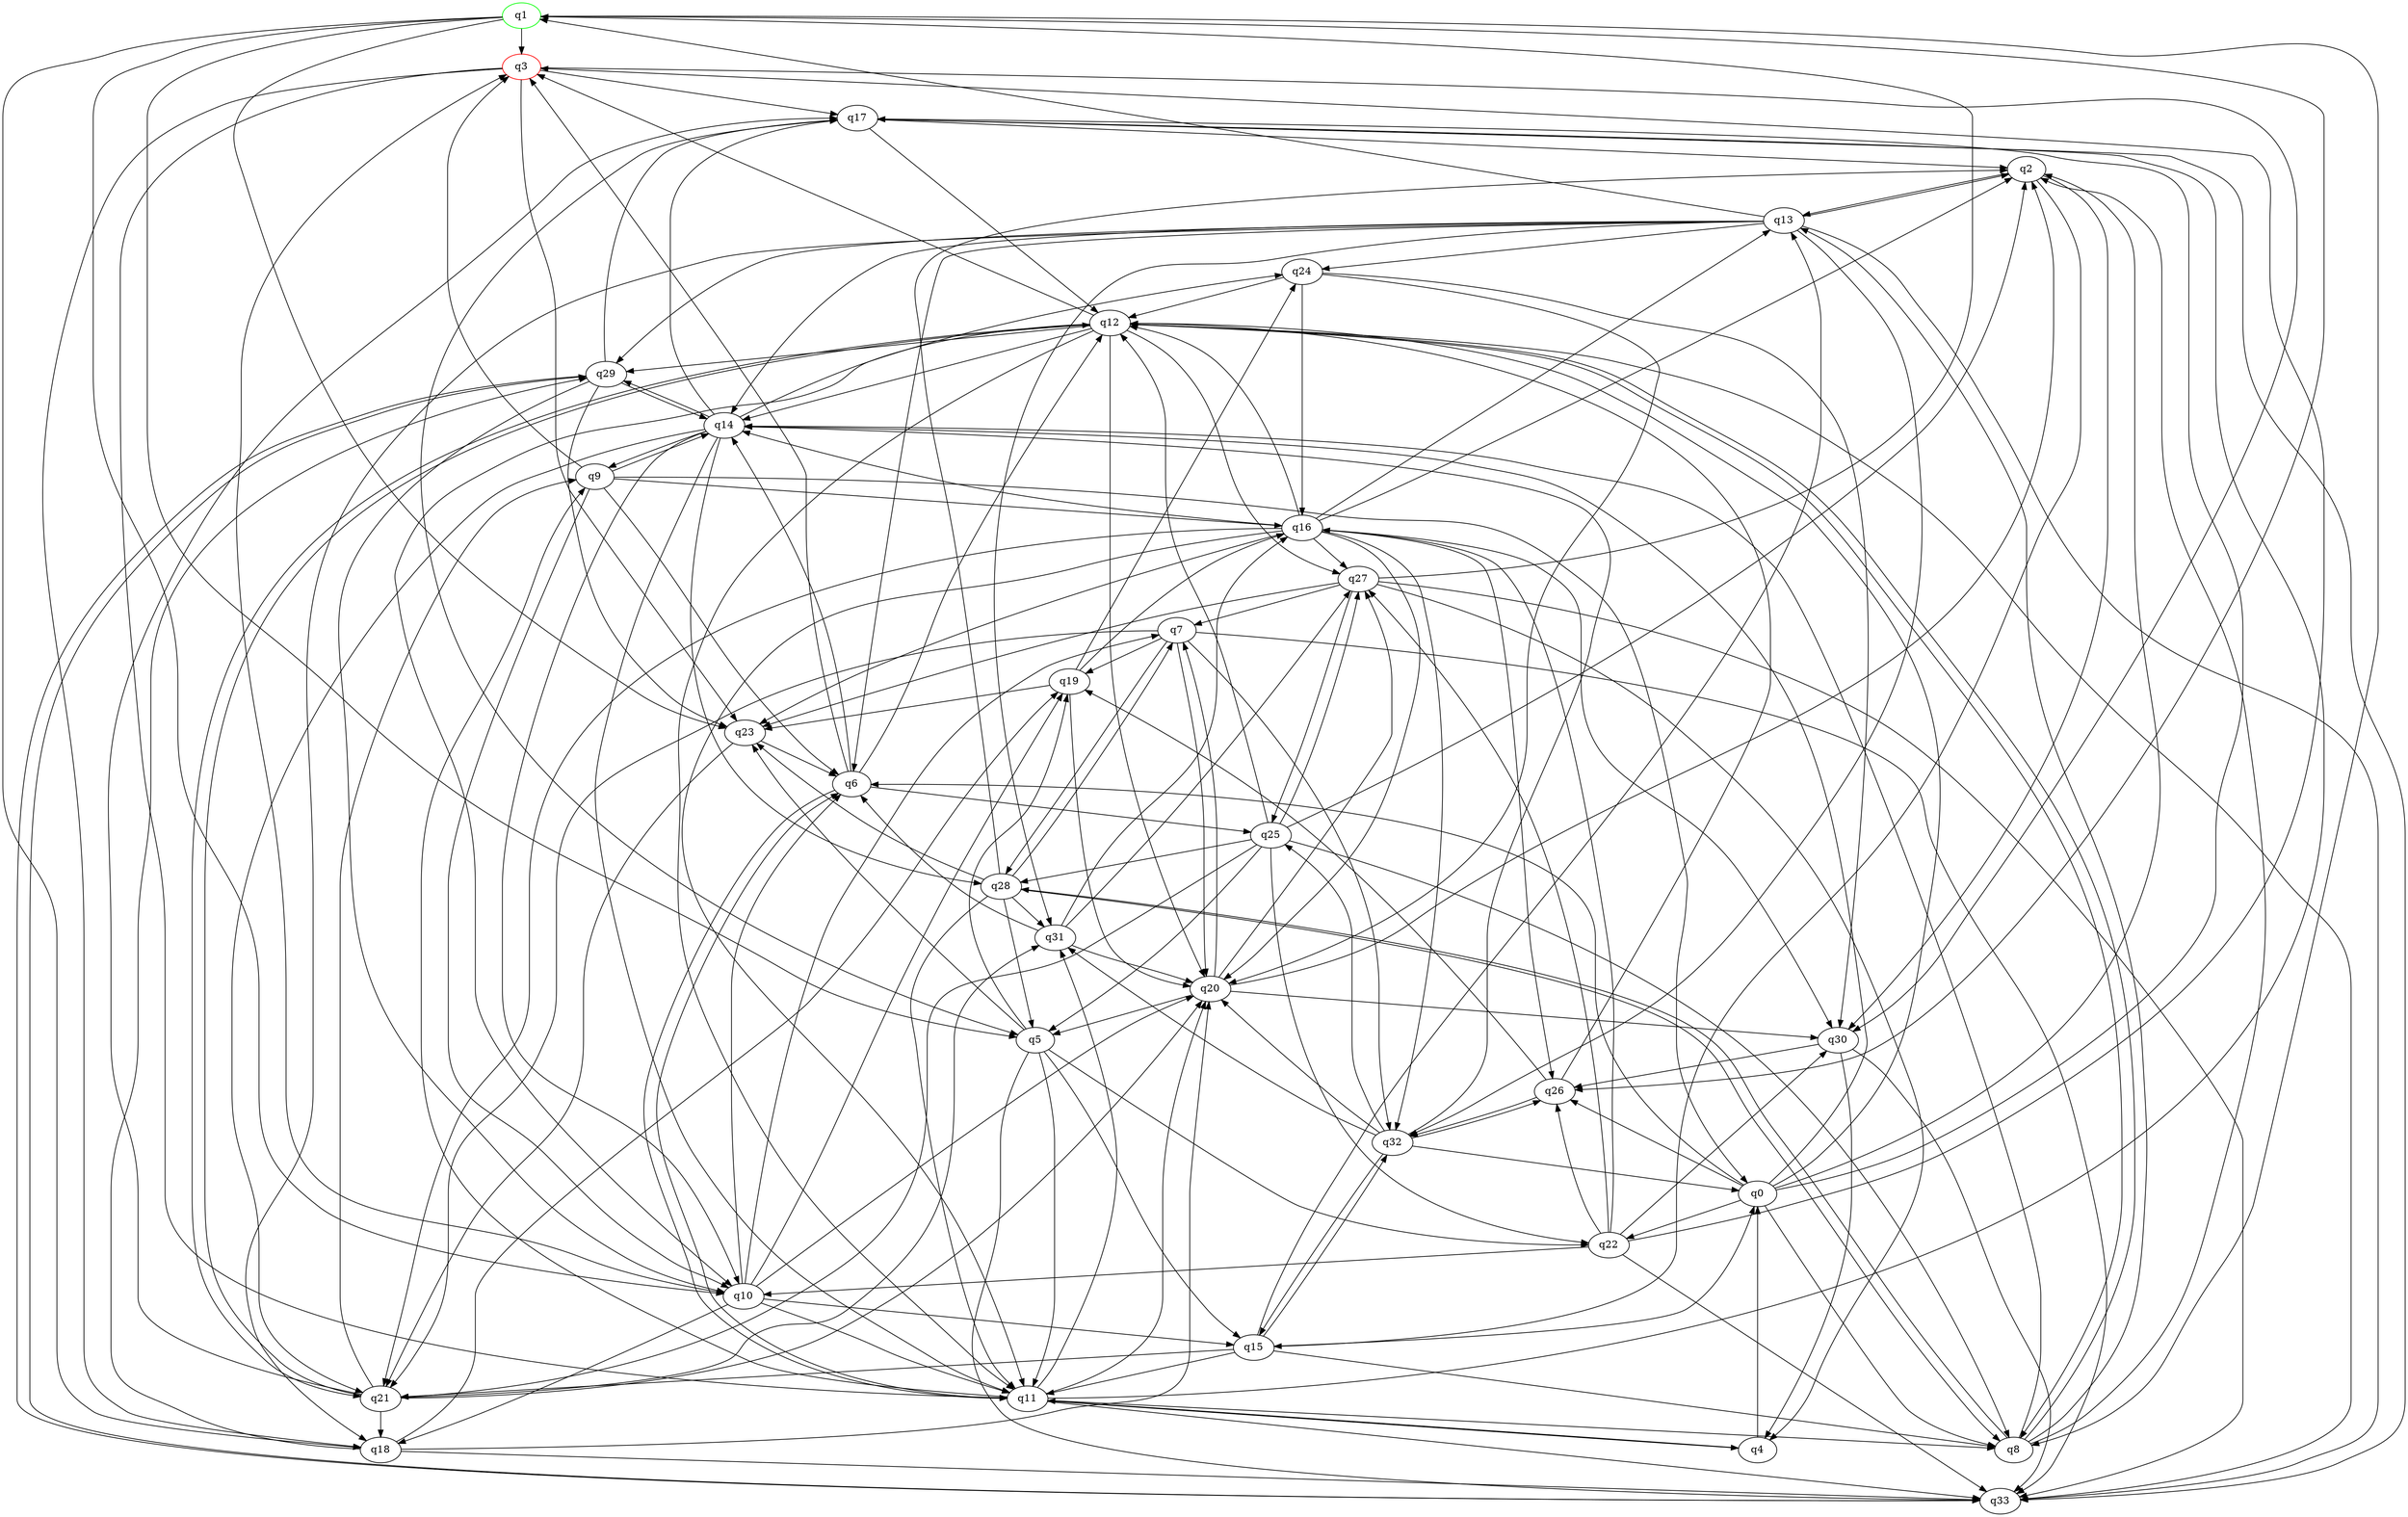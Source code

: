 digraph A{
q1 [initial=1,color=green];
q3 [final=1,color=red];
q0 -> q2;
q0 -> q6;
q0 -> q8;
q0 -> q12;
q0 -> q14;
q0 -> q17;
q0 -> q22;
q0 -> q26;
q1 -> q3;
q1 -> q5;
q1 -> q8;
q1 -> q10;
q1 -> q18;
q1 -> q23;
q1 -> q26;
q2 -> q13;
q2 -> q15;
q2 -> q30;
q3 -> q11;
q3 -> q17;
q3 -> q18;
q3 -> q23;
q3 -> q30;
q4 -> q0;
q4 -> q11;
q5 -> q11;
q5 -> q15;
q5 -> q19;
q5 -> q22;
q5 -> q23;
q5 -> q33;
q6 -> q3;
q6 -> q11;
q6 -> q12;
q6 -> q14;
q6 -> q25;
q7 -> q19;
q7 -> q20;
q7 -> q21;
q7 -> q28;
q7 -> q32;
q7 -> q33;
q8 -> q2;
q8 -> q12;
q8 -> q13;
q8 -> q14;
q8 -> q28;
q9 -> q0;
q9 -> q3;
q9 -> q6;
q9 -> q10;
q9 -> q14;
q9 -> q16;
q10 -> q3;
q10 -> q6;
q10 -> q7;
q10 -> q11;
q10 -> q15;
q10 -> q18;
q10 -> q19;
q10 -> q20;
q11 -> q4;
q11 -> q6;
q11 -> q8;
q11 -> q9;
q11 -> q17;
q11 -> q20;
q11 -> q31;
q11 -> q33;
q12 -> q3;
q12 -> q8;
q12 -> q10;
q12 -> q11;
q12 -> q14;
q12 -> q20;
q12 -> q21;
q12 -> q27;
q12 -> q29;
q13 -> q1;
q13 -> q2;
q13 -> q6;
q13 -> q14;
q13 -> q18;
q13 -> q24;
q13 -> q29;
q13 -> q31;
q13 -> q32;
q13 -> q33;
q14 -> q9;
q14 -> q10;
q14 -> q11;
q14 -> q17;
q14 -> q21;
q14 -> q24;
q14 -> q28;
q14 -> q29;
q15 -> q0;
q15 -> q8;
q15 -> q11;
q15 -> q13;
q15 -> q21;
q15 -> q32;
q16 -> q2;
q16 -> q11;
q16 -> q12;
q16 -> q13;
q16 -> q14;
q16 -> q20;
q16 -> q21;
q16 -> q23;
q16 -> q26;
q16 -> q27;
q16 -> q30;
q16 -> q32;
q17 -> q2;
q17 -> q5;
q17 -> q12;
q17 -> q33;
q18 -> q19;
q18 -> q20;
q18 -> q29;
q18 -> q33;
q19 -> q16;
q19 -> q20;
q19 -> q23;
q19 -> q24;
q20 -> q2;
q20 -> q5;
q20 -> q7;
q20 -> q27;
q20 -> q30;
q21 -> q9;
q21 -> q12;
q21 -> q17;
q21 -> q18;
q21 -> q20;
q21 -> q31;
q22 -> q3;
q22 -> q10;
q22 -> q16;
q22 -> q26;
q22 -> q27;
q22 -> q30;
q22 -> q33;
q23 -> q6;
q23 -> q21;
q24 -> q12;
q24 -> q16;
q24 -> q20;
q24 -> q30;
q25 -> q2;
q25 -> q5;
q25 -> q8;
q25 -> q12;
q25 -> q21;
q25 -> q22;
q25 -> q27;
q25 -> q28;
q26 -> q12;
q26 -> q19;
q26 -> q32;
q27 -> q1;
q27 -> q4;
q27 -> q7;
q27 -> q23;
q27 -> q25;
q27 -> q33;
q28 -> q2;
q28 -> q5;
q28 -> q7;
q28 -> q8;
q28 -> q11;
q28 -> q23;
q28 -> q31;
q29 -> q10;
q29 -> q14;
q29 -> q17;
q29 -> q23;
q29 -> q33;
q30 -> q4;
q30 -> q26;
q30 -> q33;
q31 -> q6;
q31 -> q16;
q31 -> q20;
q31 -> q27;
q32 -> q0;
q32 -> q14;
q32 -> q15;
q32 -> q20;
q32 -> q25;
q32 -> q26;
q32 -> q31;
q33 -> q12;
q33 -> q29;
}